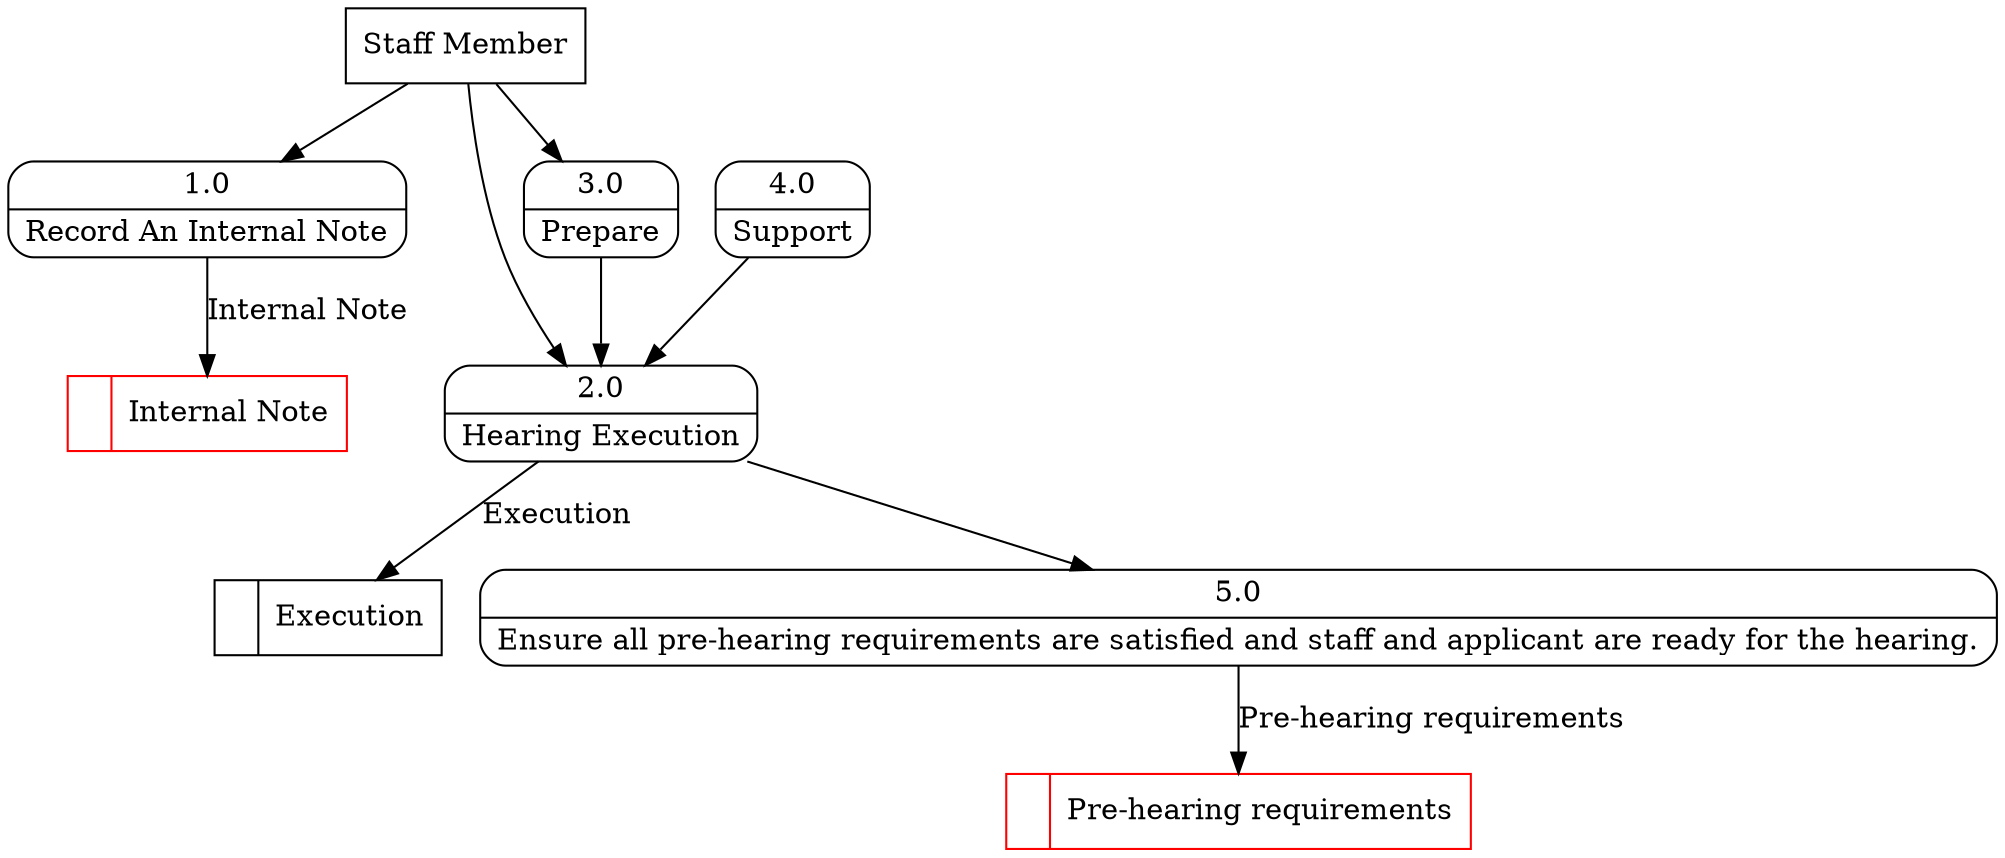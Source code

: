 digraph dfd2{ 
node[shape=record]
200 [label="<f0>  |<f1> Internal Note " color=red];
201 [label="<f0>  |<f1> Execution " ];
202 [label="Staff Member" shape=box];
203 [label="{<f0> 1.0|<f1> Record An Internal Note }" shape=Mrecord];
204 [label="{<f0> 2.0|<f1> Hearing Execution }" shape=Mrecord];
205 [label="{<f0> 3.0|<f1> Prepare }" shape=Mrecord];
206 [label="{<f0> 4.0|<f1> Support }" shape=Mrecord];
5 [label="{<f0> 5.0|<f1> Ensure all pre-hearing requirements are satisfied and staff and applicant are ready for the hearing. }" shape=Mrecord];
204 -> 5
1001 [label="<f0>  |<f1> Pre-hearing requirements " color=red];
5 -> 1001 [label="Pre-hearing requirements"]
202 -> 203
202 -> 204
202 -> 205
203 -> 200 [label="Internal Note"]
204 -> 201 [label="Execution"]
205 -> 204
206 -> 204
}